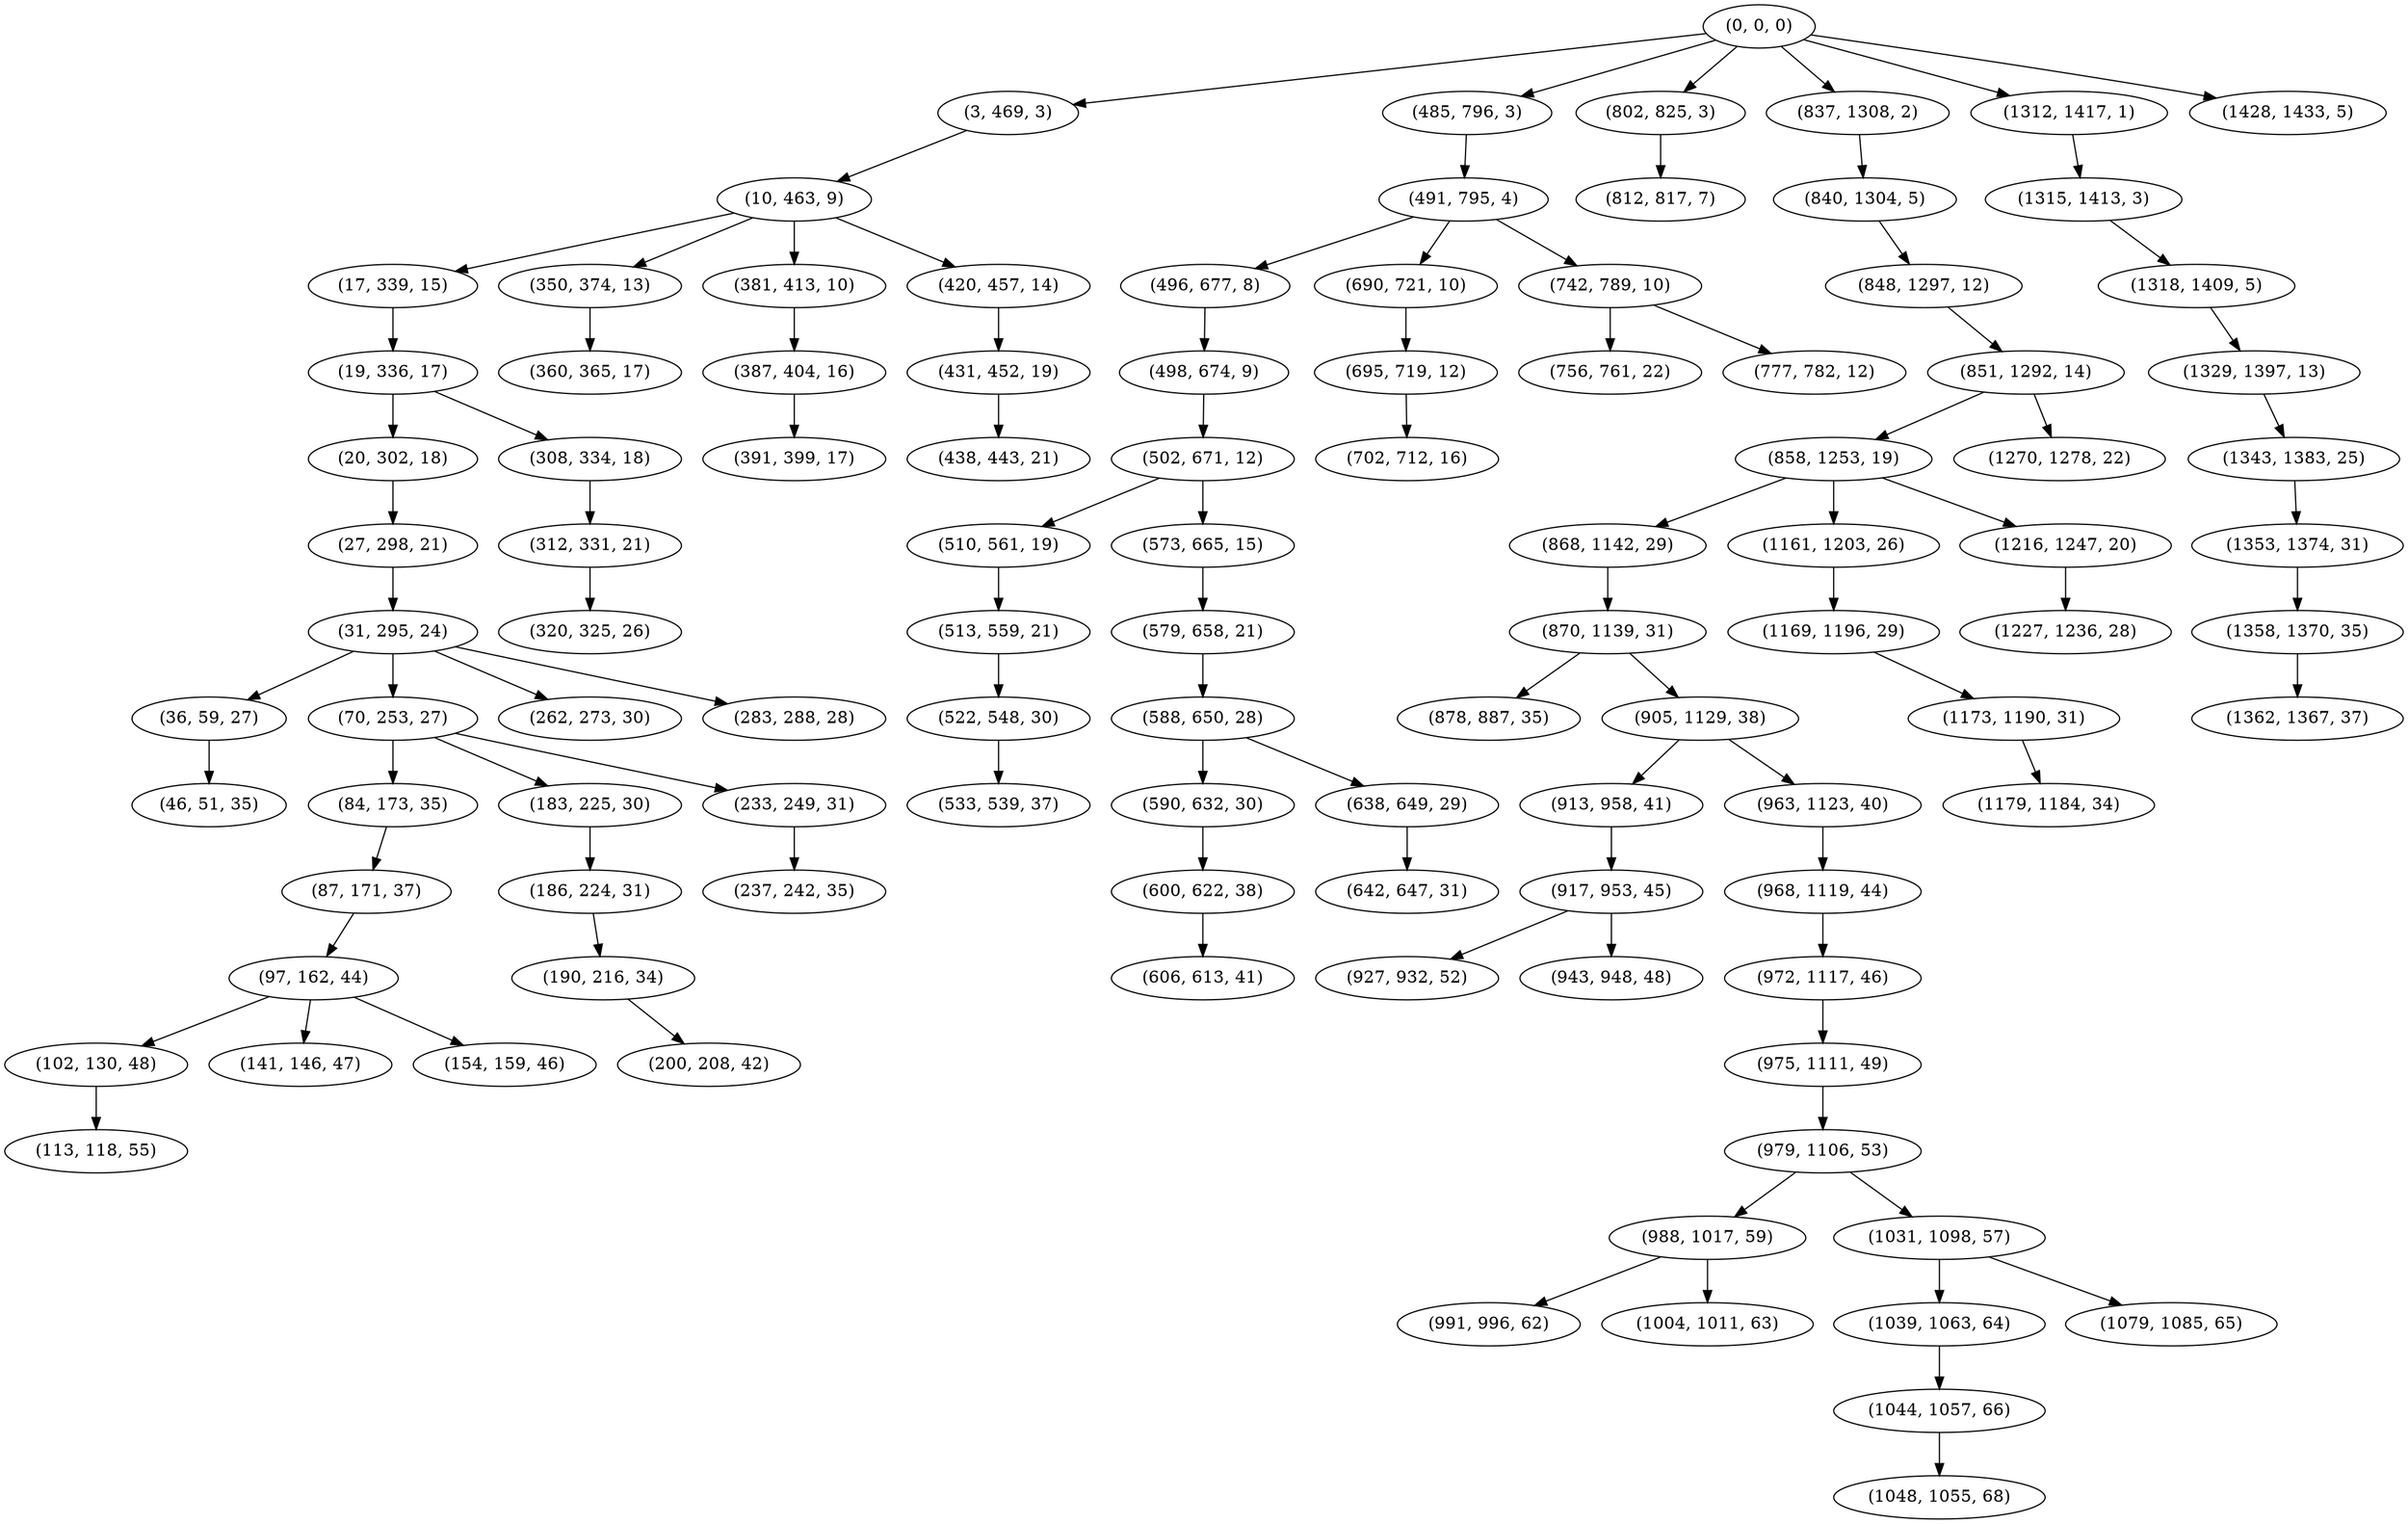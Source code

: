digraph tree {
    "(0, 0, 0)";
    "(3, 469, 3)";
    "(10, 463, 9)";
    "(17, 339, 15)";
    "(19, 336, 17)";
    "(20, 302, 18)";
    "(27, 298, 21)";
    "(31, 295, 24)";
    "(36, 59, 27)";
    "(46, 51, 35)";
    "(70, 253, 27)";
    "(84, 173, 35)";
    "(87, 171, 37)";
    "(97, 162, 44)";
    "(102, 130, 48)";
    "(113, 118, 55)";
    "(141, 146, 47)";
    "(154, 159, 46)";
    "(183, 225, 30)";
    "(186, 224, 31)";
    "(190, 216, 34)";
    "(200, 208, 42)";
    "(233, 249, 31)";
    "(237, 242, 35)";
    "(262, 273, 30)";
    "(283, 288, 28)";
    "(308, 334, 18)";
    "(312, 331, 21)";
    "(320, 325, 26)";
    "(350, 374, 13)";
    "(360, 365, 17)";
    "(381, 413, 10)";
    "(387, 404, 16)";
    "(391, 399, 17)";
    "(420, 457, 14)";
    "(431, 452, 19)";
    "(438, 443, 21)";
    "(485, 796, 3)";
    "(491, 795, 4)";
    "(496, 677, 8)";
    "(498, 674, 9)";
    "(502, 671, 12)";
    "(510, 561, 19)";
    "(513, 559, 21)";
    "(522, 548, 30)";
    "(533, 539, 37)";
    "(573, 665, 15)";
    "(579, 658, 21)";
    "(588, 650, 28)";
    "(590, 632, 30)";
    "(600, 622, 38)";
    "(606, 613, 41)";
    "(638, 649, 29)";
    "(642, 647, 31)";
    "(690, 721, 10)";
    "(695, 719, 12)";
    "(702, 712, 16)";
    "(742, 789, 10)";
    "(756, 761, 22)";
    "(777, 782, 12)";
    "(802, 825, 3)";
    "(812, 817, 7)";
    "(837, 1308, 2)";
    "(840, 1304, 5)";
    "(848, 1297, 12)";
    "(851, 1292, 14)";
    "(858, 1253, 19)";
    "(868, 1142, 29)";
    "(870, 1139, 31)";
    "(878, 887, 35)";
    "(905, 1129, 38)";
    "(913, 958, 41)";
    "(917, 953, 45)";
    "(927, 932, 52)";
    "(943, 948, 48)";
    "(963, 1123, 40)";
    "(968, 1119, 44)";
    "(972, 1117, 46)";
    "(975, 1111, 49)";
    "(979, 1106, 53)";
    "(988, 1017, 59)";
    "(991, 996, 62)";
    "(1004, 1011, 63)";
    "(1031, 1098, 57)";
    "(1039, 1063, 64)";
    "(1044, 1057, 66)";
    "(1048, 1055, 68)";
    "(1079, 1085, 65)";
    "(1161, 1203, 26)";
    "(1169, 1196, 29)";
    "(1173, 1190, 31)";
    "(1179, 1184, 34)";
    "(1216, 1247, 20)";
    "(1227, 1236, 28)";
    "(1270, 1278, 22)";
    "(1312, 1417, 1)";
    "(1315, 1413, 3)";
    "(1318, 1409, 5)";
    "(1329, 1397, 13)";
    "(1343, 1383, 25)";
    "(1353, 1374, 31)";
    "(1358, 1370, 35)";
    "(1362, 1367, 37)";
    "(1428, 1433, 5)";
    "(0, 0, 0)" -> "(3, 469, 3)";
    "(0, 0, 0)" -> "(485, 796, 3)";
    "(0, 0, 0)" -> "(802, 825, 3)";
    "(0, 0, 0)" -> "(837, 1308, 2)";
    "(0, 0, 0)" -> "(1312, 1417, 1)";
    "(0, 0, 0)" -> "(1428, 1433, 5)";
    "(3, 469, 3)" -> "(10, 463, 9)";
    "(10, 463, 9)" -> "(17, 339, 15)";
    "(10, 463, 9)" -> "(350, 374, 13)";
    "(10, 463, 9)" -> "(381, 413, 10)";
    "(10, 463, 9)" -> "(420, 457, 14)";
    "(17, 339, 15)" -> "(19, 336, 17)";
    "(19, 336, 17)" -> "(20, 302, 18)";
    "(19, 336, 17)" -> "(308, 334, 18)";
    "(20, 302, 18)" -> "(27, 298, 21)";
    "(27, 298, 21)" -> "(31, 295, 24)";
    "(31, 295, 24)" -> "(36, 59, 27)";
    "(31, 295, 24)" -> "(70, 253, 27)";
    "(31, 295, 24)" -> "(262, 273, 30)";
    "(31, 295, 24)" -> "(283, 288, 28)";
    "(36, 59, 27)" -> "(46, 51, 35)";
    "(70, 253, 27)" -> "(84, 173, 35)";
    "(70, 253, 27)" -> "(183, 225, 30)";
    "(70, 253, 27)" -> "(233, 249, 31)";
    "(84, 173, 35)" -> "(87, 171, 37)";
    "(87, 171, 37)" -> "(97, 162, 44)";
    "(97, 162, 44)" -> "(102, 130, 48)";
    "(97, 162, 44)" -> "(141, 146, 47)";
    "(97, 162, 44)" -> "(154, 159, 46)";
    "(102, 130, 48)" -> "(113, 118, 55)";
    "(183, 225, 30)" -> "(186, 224, 31)";
    "(186, 224, 31)" -> "(190, 216, 34)";
    "(190, 216, 34)" -> "(200, 208, 42)";
    "(233, 249, 31)" -> "(237, 242, 35)";
    "(308, 334, 18)" -> "(312, 331, 21)";
    "(312, 331, 21)" -> "(320, 325, 26)";
    "(350, 374, 13)" -> "(360, 365, 17)";
    "(381, 413, 10)" -> "(387, 404, 16)";
    "(387, 404, 16)" -> "(391, 399, 17)";
    "(420, 457, 14)" -> "(431, 452, 19)";
    "(431, 452, 19)" -> "(438, 443, 21)";
    "(485, 796, 3)" -> "(491, 795, 4)";
    "(491, 795, 4)" -> "(496, 677, 8)";
    "(491, 795, 4)" -> "(690, 721, 10)";
    "(491, 795, 4)" -> "(742, 789, 10)";
    "(496, 677, 8)" -> "(498, 674, 9)";
    "(498, 674, 9)" -> "(502, 671, 12)";
    "(502, 671, 12)" -> "(510, 561, 19)";
    "(502, 671, 12)" -> "(573, 665, 15)";
    "(510, 561, 19)" -> "(513, 559, 21)";
    "(513, 559, 21)" -> "(522, 548, 30)";
    "(522, 548, 30)" -> "(533, 539, 37)";
    "(573, 665, 15)" -> "(579, 658, 21)";
    "(579, 658, 21)" -> "(588, 650, 28)";
    "(588, 650, 28)" -> "(590, 632, 30)";
    "(588, 650, 28)" -> "(638, 649, 29)";
    "(590, 632, 30)" -> "(600, 622, 38)";
    "(600, 622, 38)" -> "(606, 613, 41)";
    "(638, 649, 29)" -> "(642, 647, 31)";
    "(690, 721, 10)" -> "(695, 719, 12)";
    "(695, 719, 12)" -> "(702, 712, 16)";
    "(742, 789, 10)" -> "(756, 761, 22)";
    "(742, 789, 10)" -> "(777, 782, 12)";
    "(802, 825, 3)" -> "(812, 817, 7)";
    "(837, 1308, 2)" -> "(840, 1304, 5)";
    "(840, 1304, 5)" -> "(848, 1297, 12)";
    "(848, 1297, 12)" -> "(851, 1292, 14)";
    "(851, 1292, 14)" -> "(858, 1253, 19)";
    "(851, 1292, 14)" -> "(1270, 1278, 22)";
    "(858, 1253, 19)" -> "(868, 1142, 29)";
    "(858, 1253, 19)" -> "(1161, 1203, 26)";
    "(858, 1253, 19)" -> "(1216, 1247, 20)";
    "(868, 1142, 29)" -> "(870, 1139, 31)";
    "(870, 1139, 31)" -> "(878, 887, 35)";
    "(870, 1139, 31)" -> "(905, 1129, 38)";
    "(905, 1129, 38)" -> "(913, 958, 41)";
    "(905, 1129, 38)" -> "(963, 1123, 40)";
    "(913, 958, 41)" -> "(917, 953, 45)";
    "(917, 953, 45)" -> "(927, 932, 52)";
    "(917, 953, 45)" -> "(943, 948, 48)";
    "(963, 1123, 40)" -> "(968, 1119, 44)";
    "(968, 1119, 44)" -> "(972, 1117, 46)";
    "(972, 1117, 46)" -> "(975, 1111, 49)";
    "(975, 1111, 49)" -> "(979, 1106, 53)";
    "(979, 1106, 53)" -> "(988, 1017, 59)";
    "(979, 1106, 53)" -> "(1031, 1098, 57)";
    "(988, 1017, 59)" -> "(991, 996, 62)";
    "(988, 1017, 59)" -> "(1004, 1011, 63)";
    "(1031, 1098, 57)" -> "(1039, 1063, 64)";
    "(1031, 1098, 57)" -> "(1079, 1085, 65)";
    "(1039, 1063, 64)" -> "(1044, 1057, 66)";
    "(1044, 1057, 66)" -> "(1048, 1055, 68)";
    "(1161, 1203, 26)" -> "(1169, 1196, 29)";
    "(1169, 1196, 29)" -> "(1173, 1190, 31)";
    "(1173, 1190, 31)" -> "(1179, 1184, 34)";
    "(1216, 1247, 20)" -> "(1227, 1236, 28)";
    "(1312, 1417, 1)" -> "(1315, 1413, 3)";
    "(1315, 1413, 3)" -> "(1318, 1409, 5)";
    "(1318, 1409, 5)" -> "(1329, 1397, 13)";
    "(1329, 1397, 13)" -> "(1343, 1383, 25)";
    "(1343, 1383, 25)" -> "(1353, 1374, 31)";
    "(1353, 1374, 31)" -> "(1358, 1370, 35)";
    "(1358, 1370, 35)" -> "(1362, 1367, 37)";
}
